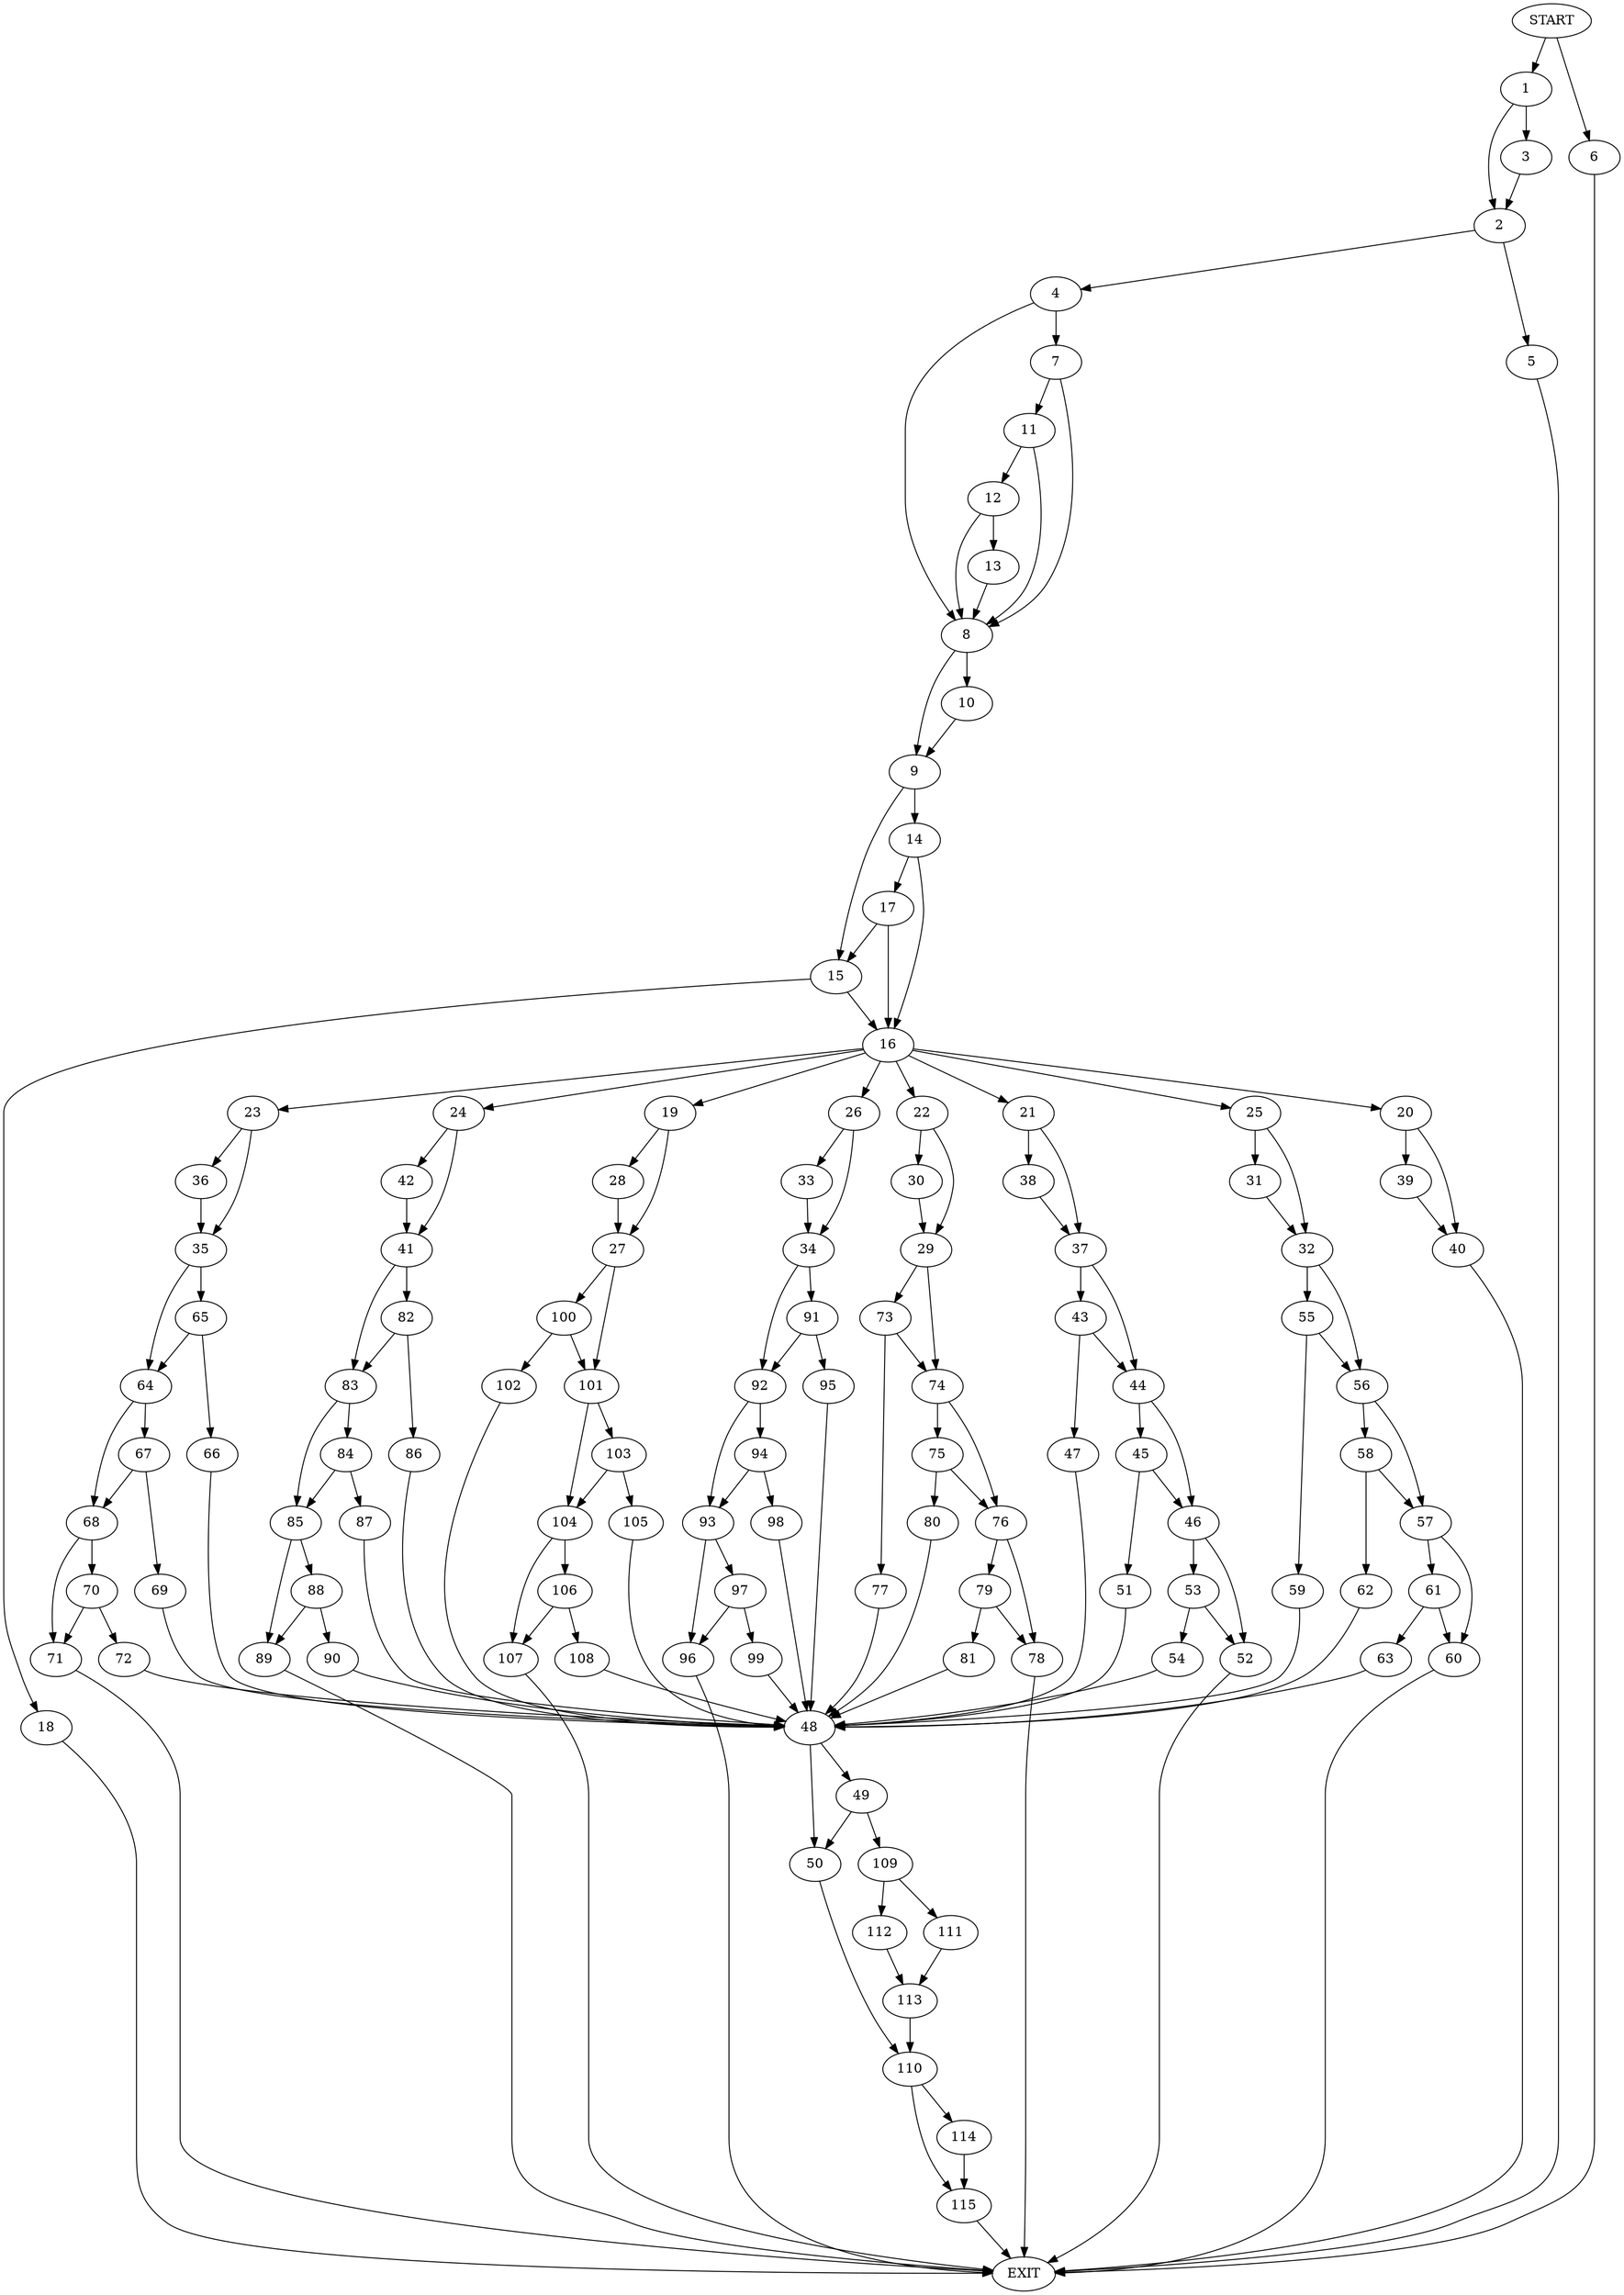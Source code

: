 digraph {
0 [label="START"]
116 [label="EXIT"]
0 -> 1
1 -> 2
1 -> 3
2 -> 4
2 -> 5
3 -> 2
0 -> 6
6 -> 116
5 -> 116
4 -> 7
4 -> 8
8 -> 9
8 -> 10
7 -> 8
7 -> 11
11 -> 12
11 -> 8
12 -> 13
12 -> 8
13 -> 8
10 -> 9
9 -> 14
9 -> 15
14 -> 16
14 -> 17
15 -> 16
15 -> 18
17 -> 16
17 -> 15
16 -> 19
16 -> 20
16 -> 21
16 -> 22
16 -> 23
16 -> 24
16 -> 25
16 -> 26
18 -> 116
19 -> 27
19 -> 28
22 -> 29
22 -> 30
25 -> 31
25 -> 32
26 -> 33
26 -> 34
23 -> 35
23 -> 36
21 -> 37
21 -> 38
20 -> 39
20 -> 40
24 -> 41
24 -> 42
38 -> 37
37 -> 43
37 -> 44
44 -> 45
44 -> 46
43 -> 44
43 -> 47
47 -> 48
48 -> 49
48 -> 50
45 -> 51
45 -> 46
46 -> 52
46 -> 53
51 -> 48
53 -> 52
53 -> 54
52 -> 116
54 -> 48
32 -> 55
32 -> 56
31 -> 32
56 -> 57
56 -> 58
55 -> 59
55 -> 56
59 -> 48
57 -> 60
57 -> 61
58 -> 57
58 -> 62
62 -> 48
60 -> 116
61 -> 60
61 -> 63
63 -> 48
35 -> 64
35 -> 65
36 -> 35
65 -> 64
65 -> 66
64 -> 67
64 -> 68
66 -> 48
67 -> 69
67 -> 68
68 -> 70
68 -> 71
69 -> 48
70 -> 72
70 -> 71
71 -> 116
72 -> 48
30 -> 29
29 -> 73
29 -> 74
74 -> 75
74 -> 76
73 -> 74
73 -> 77
77 -> 48
76 -> 78
76 -> 79
75 -> 80
75 -> 76
80 -> 48
79 -> 81
79 -> 78
78 -> 116
81 -> 48
41 -> 82
41 -> 83
42 -> 41
83 -> 84
83 -> 85
82 -> 83
82 -> 86
86 -> 48
84 -> 87
84 -> 85
85 -> 88
85 -> 89
87 -> 48
88 -> 90
88 -> 89
89 -> 116
90 -> 48
33 -> 34
34 -> 91
34 -> 92
92 -> 93
92 -> 94
91 -> 95
91 -> 92
95 -> 48
93 -> 96
93 -> 97
94 -> 98
94 -> 93
98 -> 48
96 -> 116
97 -> 96
97 -> 99
99 -> 48
28 -> 27
27 -> 100
27 -> 101
100 -> 102
100 -> 101
101 -> 103
101 -> 104
102 -> 48
103 -> 105
103 -> 104
104 -> 106
104 -> 107
105 -> 48
106 -> 108
106 -> 107
107 -> 116
108 -> 48
40 -> 116
39 -> 40
49 -> 109
49 -> 50
50 -> 110
109 -> 111
109 -> 112
111 -> 113
112 -> 113
113 -> 110
110 -> 114
110 -> 115
115 -> 116
114 -> 115
}
